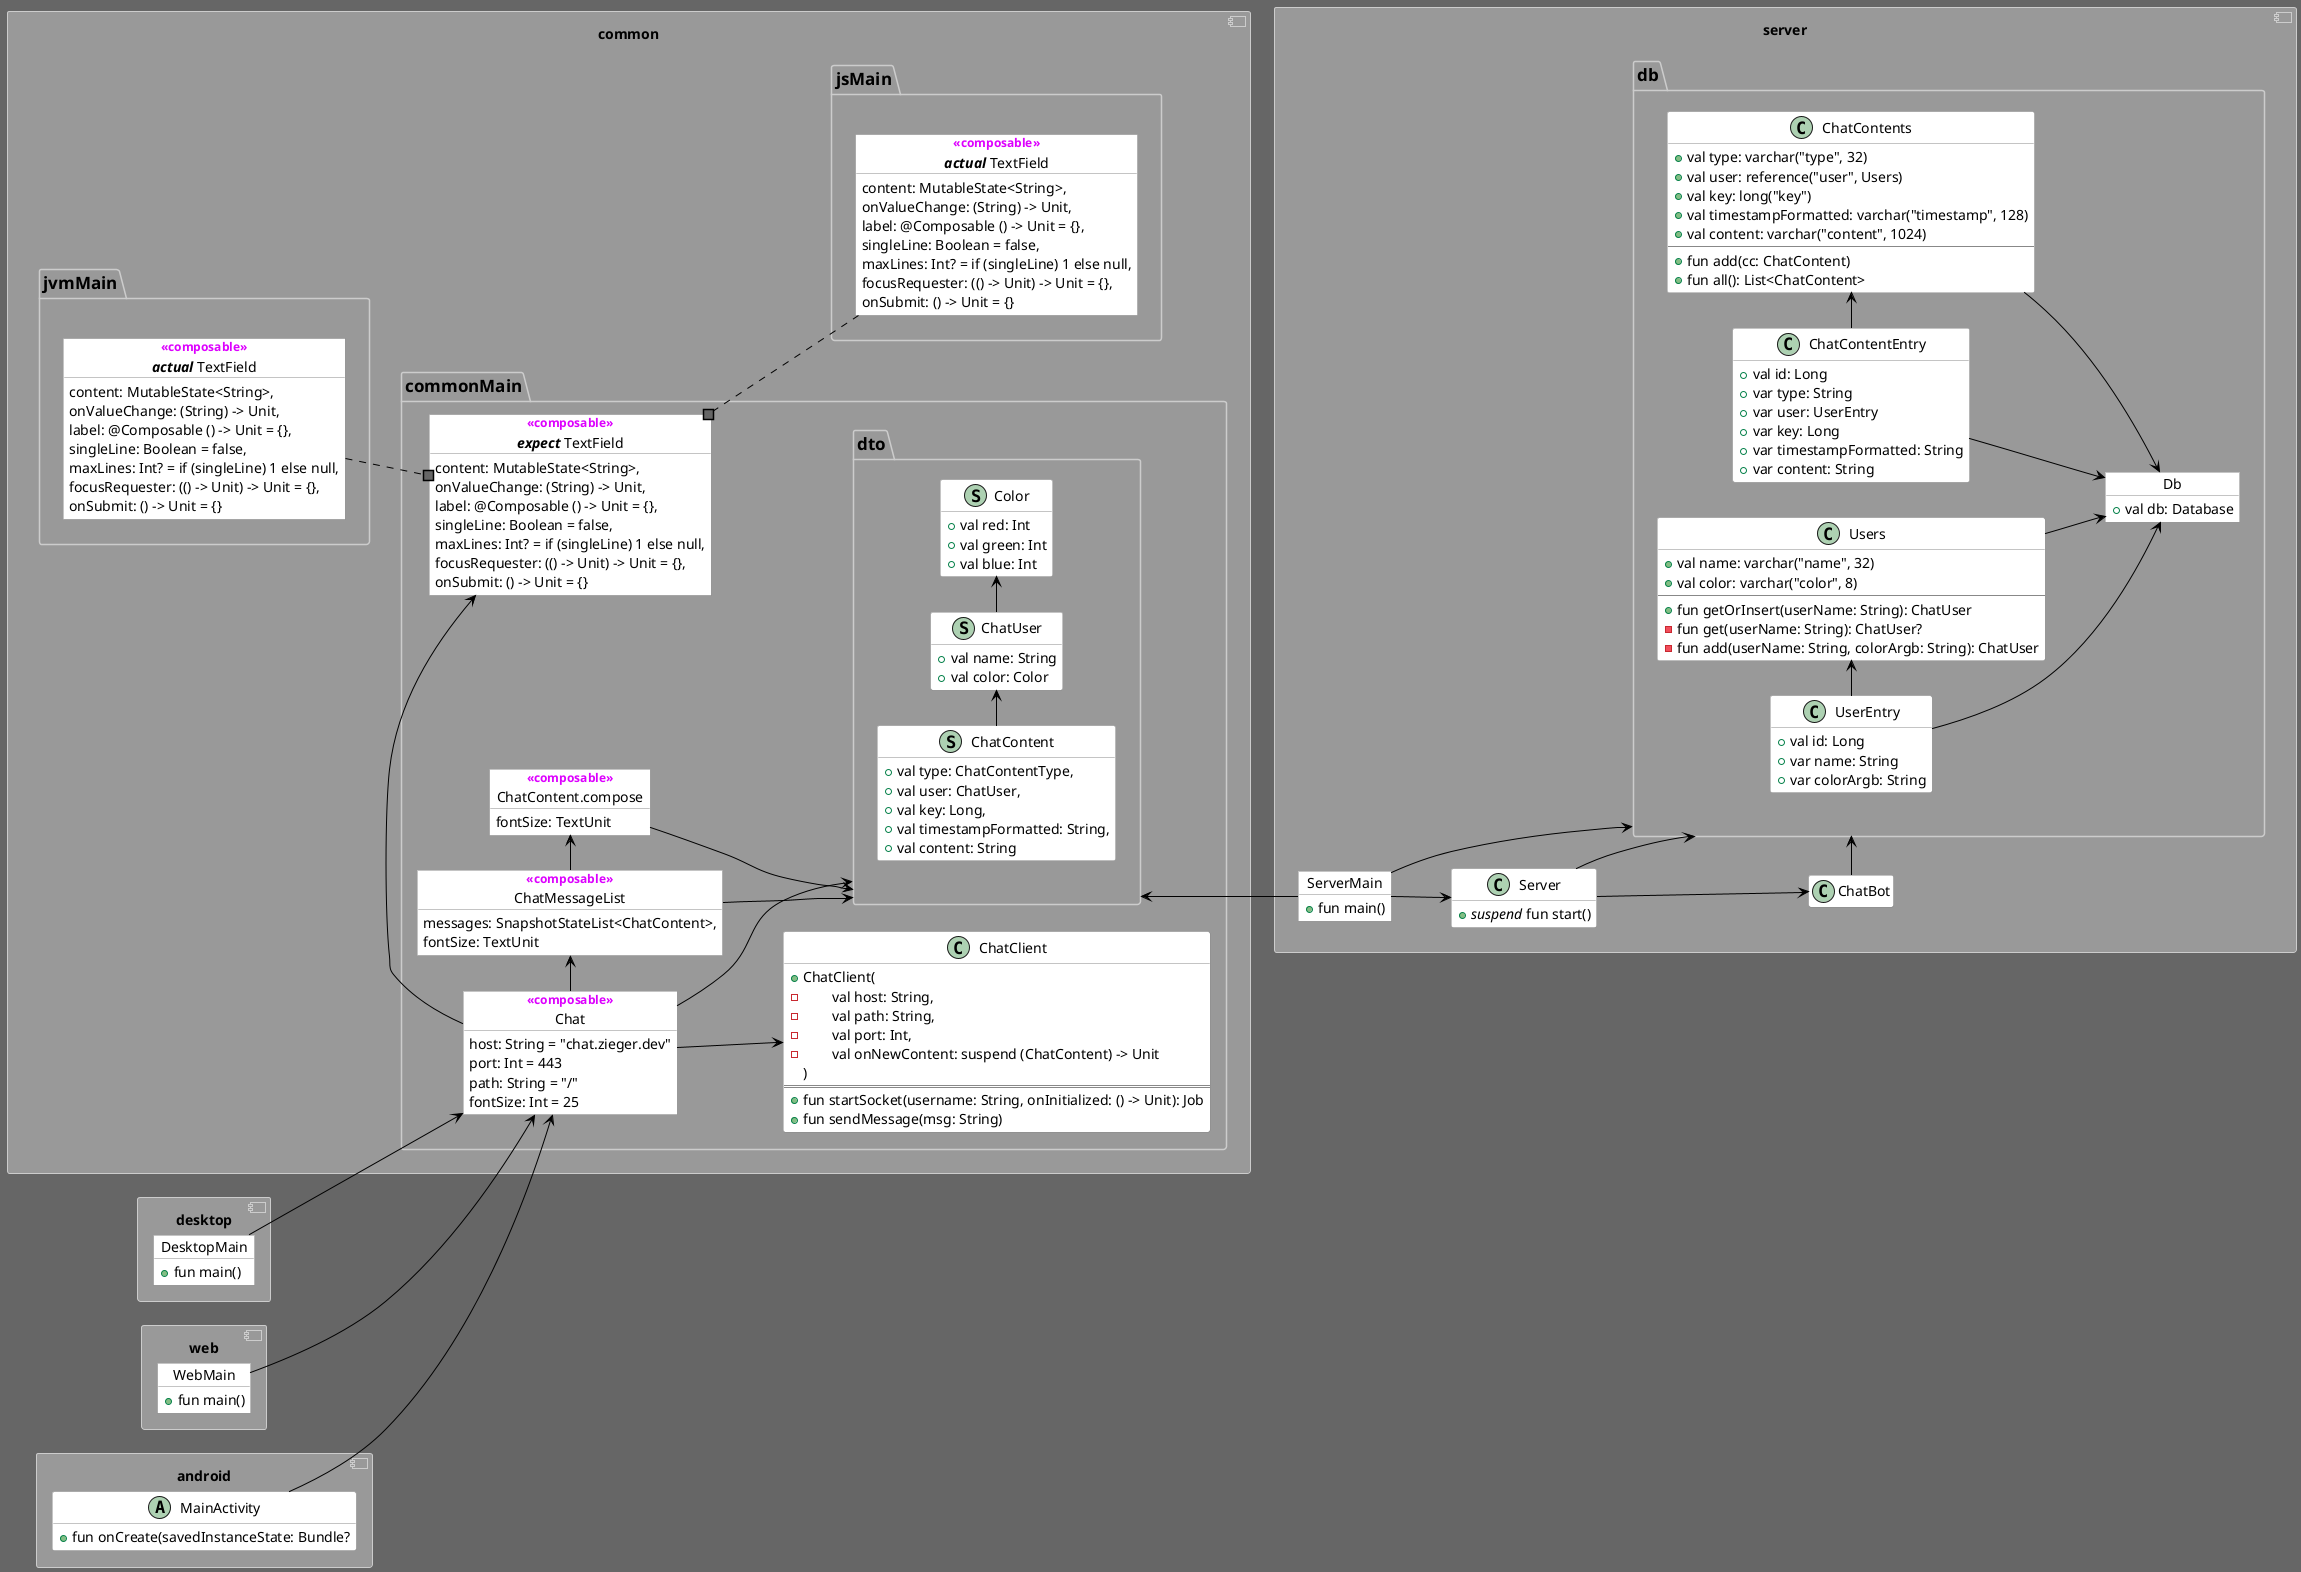 @startuml
'https://plantuml.com/class-diagram 

left to right direction

skinparam backgroundColor #666
skinparam arrowColor #000
skinparam packageFontColor #000
skinparam packageFontSize 17
skinparam packageBorderColor #CCC
skinparam packageBackgroundColor #999
skinparam classBackgroundColor #FFF
skinparam classBorderColor #888
skinparam objectBackgroundColor #FFF
skinparam objectBorderColor #888
skinparam titleFontSize 35
skinparam titleFontStyle bold

skinparam ObjectStereotypeFontColor<<composable>> #D0F
skinparam ObjectStereotypeFontStyle<<composable>> bold

skinparam stereotypeC<<data>> {
  BackgroundColor #0AF
}
skinparam spotChar<<data>> D
hide class <<data>> stereotype

skinparam stereotypeC<<activity>> {
  BackgroundColor #F0A
}
skinparam spotChar<<activity>> A
hide class <<activity>> stereotype

skinparam stereotypeC<<fragment>> {
  BackgroundColor #0F8
}
skinparam spotChar<<fragment>> F
hide class <<fragment>> stereotype

skinparam stereotypeC<<view>> {
  BackgroundColor #F4F
}
skinparam spotChar<<view>> V
hide class <<view>> stereotype

skinparam stereotypeC<<viewmodel>> {
  BackgroundColor #FF0
}
skinparam spotChar<<viewmodel>> M
hide class <<viewmodel>> stereotype

skinparam stereotypeC<<repository>> {
  BackgroundColor #FA3
}
skinparam spotChar<<repository>> R
hide class <<repository>> stereotype

skinparam stereotypeC<<sealed>> {
  BackgroundColor #3B9
}
skinparam spotChar<<sealed>> S
hide class <<sealed>> stereotype

skinparam stereotypeC<<object>> {
  BackgroundColor #FF0
}
skinparam spotChar<<object>> O
hide class <<object>> stereotype

skinparam stereotypeC<<enumeration>> {
  BackgroundColor #090
}
skinparam spotChar<<enumeration>> E
hide class <<enumeration>> stereotype

skinparam stereotypeC<<serializable>> {
  BackgroundColor #FF0
}
skinparam spotChar<<serializable>> S
hide class <<serializable>> stereotype

hide empty members

component common {

    package jvmMain {
        object "//**actual**// TextField" as JvmTextField <<composable>> {
            content: MutableState<String>,
            onValueChange: (String) -> Unit,
            label: @Composable () -> Unit = {},
            singleLine: Boolean = false,
            maxLines: Int? = if (singleLine) 1 else null,
            focusRequester: (() -> Unit) -> Unit = {},
            onSubmit: () -> Unit = {}
        }
    }
    package jsMain {
        object "//**actual**// TextField" as JsTextField <<composable>> {
            content: MutableState<String>,
            onValueChange: (String) -> Unit,
            label: @Composable () -> Unit = {},
            singleLine: Boolean = false,
            maxLines: Int? = if (singleLine) 1 else null,
            focusRequester: (() -> Unit) -> Unit = {},
            onSubmit: () -> Unit = {}
        }
    }

    jvmMain -[hidden] jsMain

    package commonMain {

        object Chat <<composable>> {
            host: String = "chat.zieger.dev"
            port: Int = 443
            path: String = "/"
            fontSize: Int = 25
        }

        class ChatClient {
            +ChatClient(
            {field} -\tval host: String,
            {field} -\tval path: String,
            {field} -\tval port: Int,
            {field} -\tval onNewContent: suspend (ChatContent) -> Unit
            )
            ===
            +fun startSocket(username: String, onInitialized: () -> Unit): Job
            +fun sendMessage(msg: String)
        }

        Chat --> ChatClient

        object ChatMessageList <<composable>> {
           messages: SnapshotStateList<ChatContent>,
           fontSize: TextUnit
       }

       Chat -> ChatMessageList
       ChatMessageList --> dto

        object "ChatContent.compose" as compose <<composable>> {
            fontSize: TextUnit
        }

        ChatMessageList -> compose
        compose --> dto

        object "//**expect**// TextField" as CommonTextField <<composable>> {
            content: MutableState<String>,
            onValueChange: (String) -> Unit,
            label: @Composable () -> Unit = {},
            singleLine: Boolean = false,
            maxLines: Int? = if (singleLine) 1 else null,
            focusRequester: (() -> Unit) -> Unit = {},
            onSubmit: () -> Unit = {}
        }

        package dto {
            class ChatContent <<serializable>> {
                +val type: ChatContentType,
                +val user: ChatUser,
                +val key: Long,
                +val timestampFormatted: String,
                +val content: String
            }
            class ChatUser <<serializable>> {
                +val name: String
                +val color: Color
            }
            class Color <<serializable>> {
                +val red: Int
                +val green: Int
                +val blue: Int
            }
            ChatUser -> Color
            ChatContent -> ChatUser
        }

        Chat --> dto
        Chat -> CommonTextField
    }

    JvmTextField ..# CommonTextField
    CommonTextField #.. JsTextField
}

component [desktop] {
    object DesktopMain {
        +fun main()
    }
    DesktopMain --> Chat
}

component server {
together {
    object ServerMain {
        +fun main()
    }

    class Server {
        +//suspend// fun start()
    }
    class ChatBot
}
    package db {
        object Db {
            +val db: Database
        }
        class ChatContents {
            +val type: varchar("type", 32)
            +val user: reference("user", Users)
            +val key: long("key")
            +val timestampFormatted: varchar("timestamp", 128)
            +val content: varchar("content", 1024)
            ---
            +fun add(cc: ChatContent)
            +fun all(): List<ChatContent>
        }
        ChatContents --> Db
        class ChatContentEntry {
            +val id: Long
            +var type: String
            +var user: UserEntry
            +var key: Long
            +var timestampFormatted: String
            +var content: String
        }
        ChatContentEntry --> Db
        ChatContentEntry -> ChatContents
        class Users {
            +val name: varchar("name", 32)
            +val color: varchar("color", 8)
            ---
            +fun getOrInsert(userName: String): ChatUser
            -fun get(userName: String): ChatUser?
            -fun add(userName: String, colorArgb: String): ChatUser
        }
        Users --> Db
        class UserEntry {
            +val id: Long
            +var name: String
            +var colorArgb: String
        }
        UserEntry --> Db
        UserEntry -> Users
    }

    ServerMain -> db
    dto <-- ServerMain

    Server --> ChatBot
    ServerMain --> Server

    Server -> db
    ChatBot -> db
}

component web {
    object WebMain {
        +fun main()
    }
    WebMain --> Chat
}

component android {
    class MainActivity <<activity>> {
        +fun onCreate(savedInstanceState: Bundle?
    }
    MainActivity --> Chat
}

@enduml